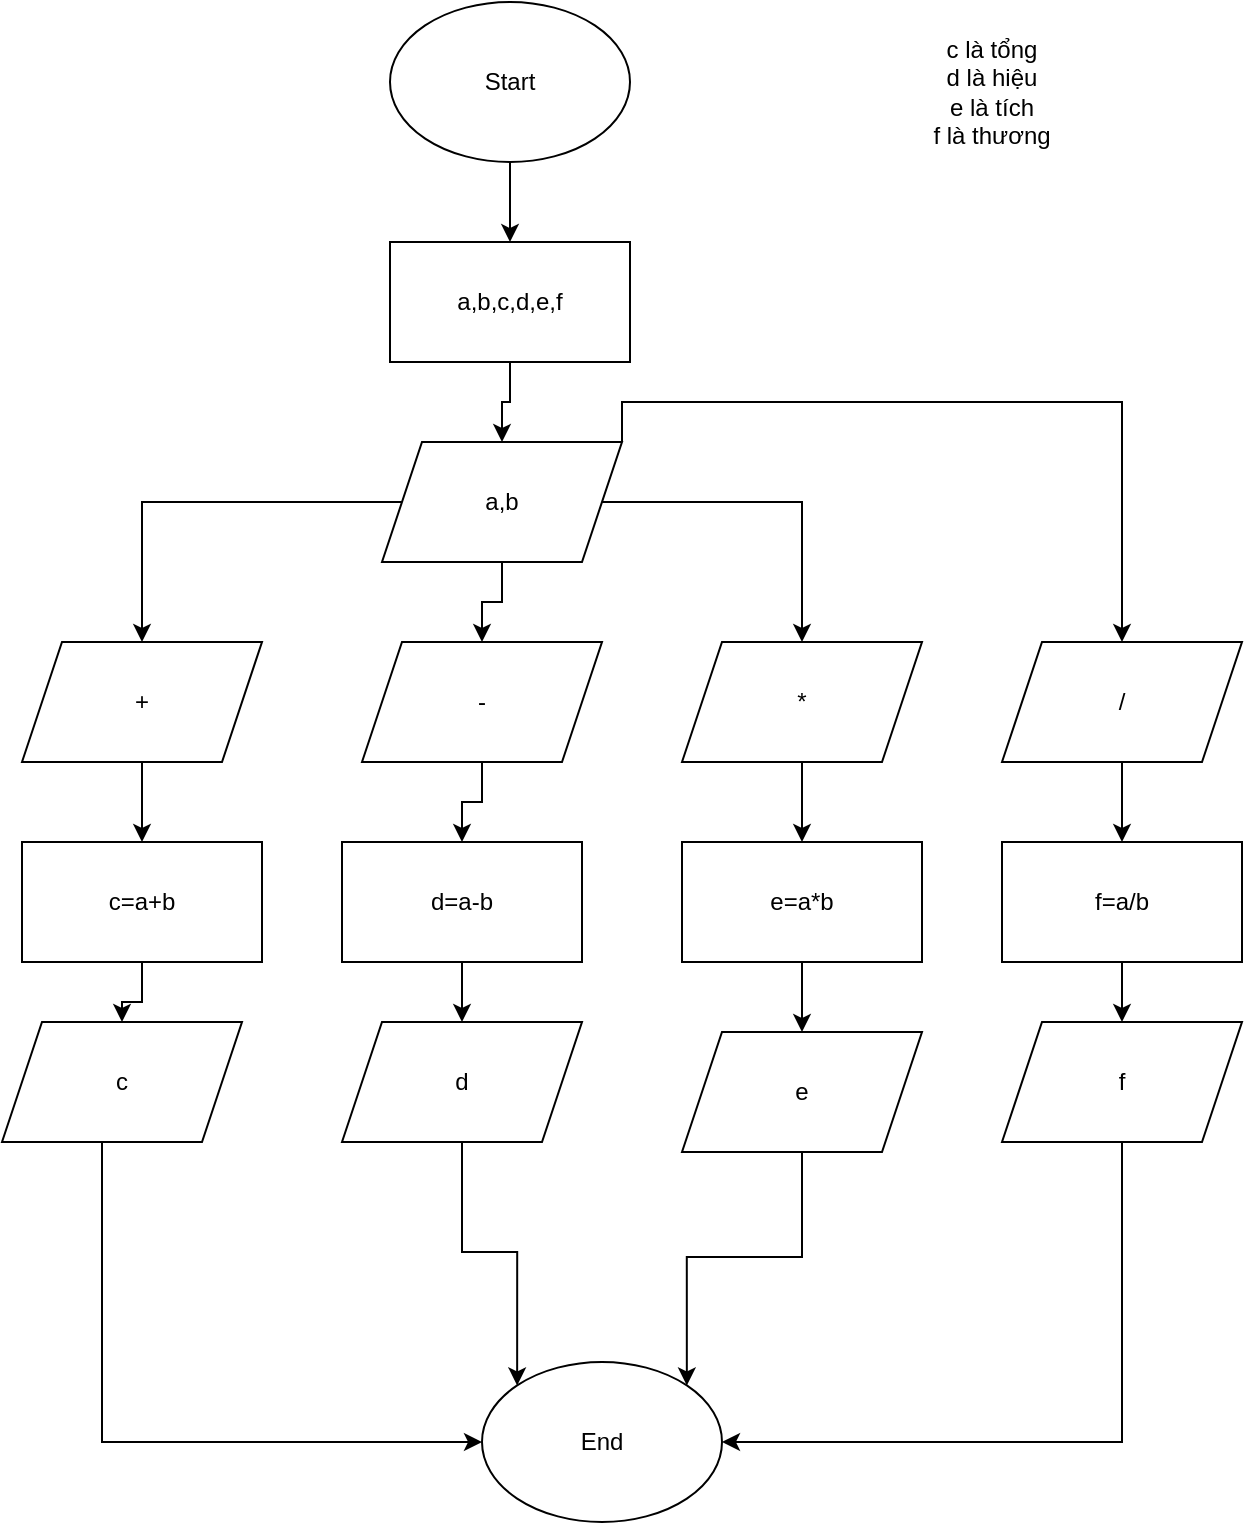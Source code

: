 <mxfile version="20.8.16" type="device"><diagram id="C5RBs43oDa-KdzZeNtuy" name="Page-1"><mxGraphModel dx="794" dy="519" grid="1" gridSize="10" guides="1" tooltips="1" connect="1" arrows="1" fold="1" page="1" pageScale="1" pageWidth="827" pageHeight="1169" math="0" shadow="0"><root><mxCell id="WIyWlLk6GJQsqaUBKTNV-0"/><mxCell id="WIyWlLk6GJQsqaUBKTNV-1" parent="WIyWlLk6GJQsqaUBKTNV-0"/><mxCell id="yf_q_hpKuFI-GqzU6veT-18" style="edgeStyle=orthogonalEdgeStyle;rounded=0;orthogonalLoop=1;jettySize=auto;html=1;" edge="1" parent="WIyWlLk6GJQsqaUBKTNV-1" source="yf_q_hpKuFI-GqzU6veT-1" target="yf_q_hpKuFI-GqzU6veT-2"><mxGeometry relative="1" as="geometry"/></mxCell><mxCell id="yf_q_hpKuFI-GqzU6veT-1" value="Start" style="ellipse;whiteSpace=wrap;html=1;" vertex="1" parent="WIyWlLk6GJQsqaUBKTNV-1"><mxGeometry x="294" y="10" width="120" height="80" as="geometry"/></mxCell><mxCell id="yf_q_hpKuFI-GqzU6veT-19" style="edgeStyle=orthogonalEdgeStyle;rounded=0;orthogonalLoop=1;jettySize=auto;html=1;" edge="1" parent="WIyWlLk6GJQsqaUBKTNV-1" source="yf_q_hpKuFI-GqzU6veT-2" target="yf_q_hpKuFI-GqzU6veT-4"><mxGeometry relative="1" as="geometry"/></mxCell><mxCell id="yf_q_hpKuFI-GqzU6veT-2" value="a,b,c,d,e,f" style="rounded=0;whiteSpace=wrap;html=1;" vertex="1" parent="WIyWlLk6GJQsqaUBKTNV-1"><mxGeometry x="294" y="130" width="120" height="60" as="geometry"/></mxCell><mxCell id="yf_q_hpKuFI-GqzU6veT-3" value="c là tổng&lt;br&gt;d là hiệu&lt;br&gt;e là tích&lt;br&gt;f là thương&lt;br&gt;" style="text;html=1;strokeColor=none;fillColor=none;align=center;verticalAlign=middle;whiteSpace=wrap;rounded=0;" vertex="1" parent="WIyWlLk6GJQsqaUBKTNV-1"><mxGeometry x="530" y="40" width="130" height="30" as="geometry"/></mxCell><mxCell id="yf_q_hpKuFI-GqzU6veT-20" style="edgeStyle=orthogonalEdgeStyle;rounded=0;orthogonalLoop=1;jettySize=auto;html=1;" edge="1" parent="WIyWlLk6GJQsqaUBKTNV-1" source="yf_q_hpKuFI-GqzU6veT-4" target="yf_q_hpKuFI-GqzU6veT-6"><mxGeometry relative="1" as="geometry"/></mxCell><mxCell id="yf_q_hpKuFI-GqzU6veT-21" style="edgeStyle=orthogonalEdgeStyle;rounded=0;orthogonalLoop=1;jettySize=auto;html=1;" edge="1" parent="WIyWlLk6GJQsqaUBKTNV-1" source="yf_q_hpKuFI-GqzU6veT-4" target="yf_q_hpKuFI-GqzU6veT-5"><mxGeometry relative="1" as="geometry"/></mxCell><mxCell id="yf_q_hpKuFI-GqzU6veT-22" style="edgeStyle=orthogonalEdgeStyle;rounded=0;orthogonalLoop=1;jettySize=auto;html=1;" edge="1" parent="WIyWlLk6GJQsqaUBKTNV-1" source="yf_q_hpKuFI-GqzU6veT-4" target="yf_q_hpKuFI-GqzU6veT-7"><mxGeometry relative="1" as="geometry"/></mxCell><mxCell id="yf_q_hpKuFI-GqzU6veT-23" style="edgeStyle=orthogonalEdgeStyle;rounded=0;orthogonalLoop=1;jettySize=auto;html=1;exitX=1;exitY=0;exitDx=0;exitDy=0;" edge="1" parent="WIyWlLk6GJQsqaUBKTNV-1" source="yf_q_hpKuFI-GqzU6veT-4" target="yf_q_hpKuFI-GqzU6veT-8"><mxGeometry relative="1" as="geometry"/></mxCell><mxCell id="yf_q_hpKuFI-GqzU6veT-4" value="a,b" style="shape=parallelogram;perimeter=parallelogramPerimeter;whiteSpace=wrap;html=1;fixedSize=1;" vertex="1" parent="WIyWlLk6GJQsqaUBKTNV-1"><mxGeometry x="290" y="230" width="120" height="60" as="geometry"/></mxCell><mxCell id="yf_q_hpKuFI-GqzU6veT-24" style="edgeStyle=orthogonalEdgeStyle;rounded=0;orthogonalLoop=1;jettySize=auto;html=1;" edge="1" parent="WIyWlLk6GJQsqaUBKTNV-1" source="yf_q_hpKuFI-GqzU6veT-5" target="yf_q_hpKuFI-GqzU6veT-9"><mxGeometry relative="1" as="geometry"/></mxCell><mxCell id="yf_q_hpKuFI-GqzU6veT-5" value="+" style="shape=parallelogram;perimeter=parallelogramPerimeter;whiteSpace=wrap;html=1;fixedSize=1;" vertex="1" parent="WIyWlLk6GJQsqaUBKTNV-1"><mxGeometry x="110" y="330" width="120" height="60" as="geometry"/></mxCell><mxCell id="yf_q_hpKuFI-GqzU6veT-25" style="edgeStyle=orthogonalEdgeStyle;rounded=0;orthogonalLoop=1;jettySize=auto;html=1;" edge="1" parent="WIyWlLk6GJQsqaUBKTNV-1" source="yf_q_hpKuFI-GqzU6veT-6" target="yf_q_hpKuFI-GqzU6veT-10"><mxGeometry relative="1" as="geometry"/></mxCell><mxCell id="yf_q_hpKuFI-GqzU6veT-6" value="-" style="shape=parallelogram;perimeter=parallelogramPerimeter;whiteSpace=wrap;html=1;fixedSize=1;" vertex="1" parent="WIyWlLk6GJQsqaUBKTNV-1"><mxGeometry x="280" y="330" width="120" height="60" as="geometry"/></mxCell><mxCell id="yf_q_hpKuFI-GqzU6veT-26" style="edgeStyle=orthogonalEdgeStyle;rounded=0;orthogonalLoop=1;jettySize=auto;html=1;" edge="1" parent="WIyWlLk6GJQsqaUBKTNV-1" source="yf_q_hpKuFI-GqzU6veT-7" target="yf_q_hpKuFI-GqzU6veT-11"><mxGeometry relative="1" as="geometry"/></mxCell><mxCell id="yf_q_hpKuFI-GqzU6veT-7" value="*" style="shape=parallelogram;perimeter=parallelogramPerimeter;whiteSpace=wrap;html=1;fixedSize=1;" vertex="1" parent="WIyWlLk6GJQsqaUBKTNV-1"><mxGeometry x="440" y="330" width="120" height="60" as="geometry"/></mxCell><mxCell id="yf_q_hpKuFI-GqzU6veT-27" style="edgeStyle=orthogonalEdgeStyle;rounded=0;orthogonalLoop=1;jettySize=auto;html=1;entryX=0.5;entryY=0;entryDx=0;entryDy=0;" edge="1" parent="WIyWlLk6GJQsqaUBKTNV-1" source="yf_q_hpKuFI-GqzU6veT-8" target="yf_q_hpKuFI-GqzU6veT-12"><mxGeometry relative="1" as="geometry"/></mxCell><mxCell id="yf_q_hpKuFI-GqzU6veT-8" value="/" style="shape=parallelogram;perimeter=parallelogramPerimeter;whiteSpace=wrap;html=1;fixedSize=1;" vertex="1" parent="WIyWlLk6GJQsqaUBKTNV-1"><mxGeometry x="600" y="330" width="120" height="60" as="geometry"/></mxCell><mxCell id="yf_q_hpKuFI-GqzU6veT-28" style="edgeStyle=orthogonalEdgeStyle;rounded=0;orthogonalLoop=1;jettySize=auto;html=1;" edge="1" parent="WIyWlLk6GJQsqaUBKTNV-1" source="yf_q_hpKuFI-GqzU6veT-9" target="yf_q_hpKuFI-GqzU6veT-13"><mxGeometry relative="1" as="geometry"/></mxCell><mxCell id="yf_q_hpKuFI-GqzU6veT-9" value="c=a+b" style="rounded=0;whiteSpace=wrap;html=1;" vertex="1" parent="WIyWlLk6GJQsqaUBKTNV-1"><mxGeometry x="110" y="430" width="120" height="60" as="geometry"/></mxCell><mxCell id="yf_q_hpKuFI-GqzU6veT-29" style="edgeStyle=orthogonalEdgeStyle;rounded=0;orthogonalLoop=1;jettySize=auto;html=1;" edge="1" parent="WIyWlLk6GJQsqaUBKTNV-1" source="yf_q_hpKuFI-GqzU6veT-10" target="yf_q_hpKuFI-GqzU6veT-16"><mxGeometry relative="1" as="geometry"/></mxCell><mxCell id="yf_q_hpKuFI-GqzU6veT-10" value="d=a-b" style="rounded=0;whiteSpace=wrap;html=1;" vertex="1" parent="WIyWlLk6GJQsqaUBKTNV-1"><mxGeometry x="270" y="430" width="120" height="60" as="geometry"/></mxCell><mxCell id="yf_q_hpKuFI-GqzU6veT-30" style="edgeStyle=orthogonalEdgeStyle;rounded=0;orthogonalLoop=1;jettySize=auto;html=1;entryX=0.5;entryY=0;entryDx=0;entryDy=0;" edge="1" parent="WIyWlLk6GJQsqaUBKTNV-1" source="yf_q_hpKuFI-GqzU6veT-11" target="yf_q_hpKuFI-GqzU6veT-15"><mxGeometry relative="1" as="geometry"/></mxCell><mxCell id="yf_q_hpKuFI-GqzU6veT-11" value="e=a*b" style="rounded=0;whiteSpace=wrap;html=1;" vertex="1" parent="WIyWlLk6GJQsqaUBKTNV-1"><mxGeometry x="440" y="430" width="120" height="60" as="geometry"/></mxCell><mxCell id="yf_q_hpKuFI-GqzU6veT-31" style="edgeStyle=orthogonalEdgeStyle;rounded=0;orthogonalLoop=1;jettySize=auto;html=1;" edge="1" parent="WIyWlLk6GJQsqaUBKTNV-1" source="yf_q_hpKuFI-GqzU6veT-12" target="yf_q_hpKuFI-GqzU6veT-14"><mxGeometry relative="1" as="geometry"/></mxCell><mxCell id="yf_q_hpKuFI-GqzU6veT-12" value="f=a/b" style="rounded=0;whiteSpace=wrap;html=1;" vertex="1" parent="WIyWlLk6GJQsqaUBKTNV-1"><mxGeometry x="600" y="430" width="120" height="60" as="geometry"/></mxCell><mxCell id="yf_q_hpKuFI-GqzU6veT-32" style="edgeStyle=orthogonalEdgeStyle;rounded=0;orthogonalLoop=1;jettySize=auto;html=1;entryX=0;entryY=0.5;entryDx=0;entryDy=0;" edge="1" parent="WIyWlLk6GJQsqaUBKTNV-1" source="yf_q_hpKuFI-GqzU6veT-13" target="yf_q_hpKuFI-GqzU6veT-17"><mxGeometry relative="1" as="geometry"><Array as="points"><mxPoint x="150" y="730"/></Array></mxGeometry></mxCell><mxCell id="yf_q_hpKuFI-GqzU6veT-13" value="c" style="shape=parallelogram;perimeter=parallelogramPerimeter;whiteSpace=wrap;html=1;fixedSize=1;" vertex="1" parent="WIyWlLk6GJQsqaUBKTNV-1"><mxGeometry x="100" y="520" width="120" height="60" as="geometry"/></mxCell><mxCell id="yf_q_hpKuFI-GqzU6veT-35" style="edgeStyle=orthogonalEdgeStyle;rounded=0;orthogonalLoop=1;jettySize=auto;html=1;entryX=1;entryY=0.5;entryDx=0;entryDy=0;" edge="1" parent="WIyWlLk6GJQsqaUBKTNV-1" source="yf_q_hpKuFI-GqzU6veT-14" target="yf_q_hpKuFI-GqzU6veT-17"><mxGeometry relative="1" as="geometry"><Array as="points"><mxPoint x="660" y="730"/></Array></mxGeometry></mxCell><mxCell id="yf_q_hpKuFI-GqzU6veT-14" value="f" style="shape=parallelogram;perimeter=parallelogramPerimeter;whiteSpace=wrap;html=1;fixedSize=1;" vertex="1" parent="WIyWlLk6GJQsqaUBKTNV-1"><mxGeometry x="600" y="520" width="120" height="60" as="geometry"/></mxCell><mxCell id="yf_q_hpKuFI-GqzU6veT-34" style="edgeStyle=orthogonalEdgeStyle;rounded=0;orthogonalLoop=1;jettySize=auto;html=1;entryX=1;entryY=0;entryDx=0;entryDy=0;" edge="1" parent="WIyWlLk6GJQsqaUBKTNV-1" source="yf_q_hpKuFI-GqzU6veT-15" target="yf_q_hpKuFI-GqzU6veT-17"><mxGeometry relative="1" as="geometry"/></mxCell><mxCell id="yf_q_hpKuFI-GqzU6veT-15" value="e" style="shape=parallelogram;perimeter=parallelogramPerimeter;whiteSpace=wrap;html=1;fixedSize=1;" vertex="1" parent="WIyWlLk6GJQsqaUBKTNV-1"><mxGeometry x="440" y="525" width="120" height="60" as="geometry"/></mxCell><mxCell id="yf_q_hpKuFI-GqzU6veT-33" style="edgeStyle=orthogonalEdgeStyle;rounded=0;orthogonalLoop=1;jettySize=auto;html=1;entryX=0;entryY=0;entryDx=0;entryDy=0;" edge="1" parent="WIyWlLk6GJQsqaUBKTNV-1" source="yf_q_hpKuFI-GqzU6veT-16" target="yf_q_hpKuFI-GqzU6veT-17"><mxGeometry relative="1" as="geometry"/></mxCell><mxCell id="yf_q_hpKuFI-GqzU6veT-16" value="d" style="shape=parallelogram;perimeter=parallelogramPerimeter;whiteSpace=wrap;html=1;fixedSize=1;" vertex="1" parent="WIyWlLk6GJQsqaUBKTNV-1"><mxGeometry x="270" y="520" width="120" height="60" as="geometry"/></mxCell><mxCell id="yf_q_hpKuFI-GqzU6veT-17" value="End" style="ellipse;whiteSpace=wrap;html=1;" vertex="1" parent="WIyWlLk6GJQsqaUBKTNV-1"><mxGeometry x="340" y="690" width="120" height="80" as="geometry"/></mxCell></root></mxGraphModel></diagram></mxfile>